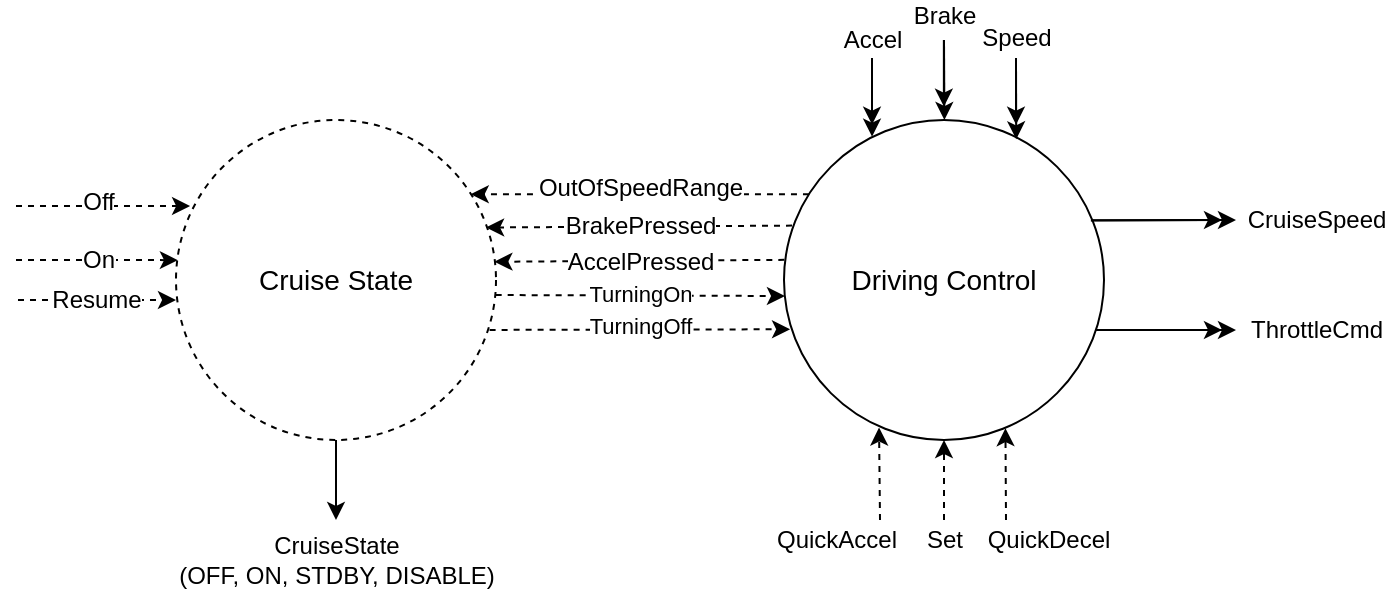 <mxfile version="13.0.3" type="device"><diagram id="xCBsi5gH17o_qsEy8k9m" name="Page-1"><mxGraphModel dx="622" dy="386" grid="0" gridSize="10" guides="1" tooltips="1" connect="1" arrows="1" fold="1" page="1" pageScale="1" pageWidth="1654" pageHeight="1169" math="0" shadow="0"><root><mxCell id="0"/><mxCell id="1" parent="0"/><mxCell id="5xEWd3McZoz8Aa_qshaV-1" value="Driving Control" style="ellipse;whiteSpace=wrap;html=1;aspect=fixed;fontSize=14;" parent="1" vertex="1"><mxGeometry x="524" y="110" width="160" height="160" as="geometry"/></mxCell><mxCell id="5xEWd3McZoz8Aa_qshaV-2" value="Cruise State" style="ellipse;whiteSpace=wrap;html=1;aspect=fixed;dashed=1;fontSize=14;" parent="1" vertex="1"><mxGeometry x="220" y="110" width="160" height="160" as="geometry"/></mxCell><mxCell id="5xEWd3McZoz8Aa_qshaV-3" value="&lt;font style=&quot;font-size: 12px&quot;&gt;On&lt;/font&gt;" style="endArrow=classic;html=1;entryX=0.006;entryY=0.438;entryDx=0;entryDy=0;entryPerimeter=0;dashed=1;" parent="1" target="5xEWd3McZoz8Aa_qshaV-2" edge="1"><mxGeometry width="50" height="50" relative="1" as="geometry"><mxPoint x="140" y="180" as="sourcePoint"/><mxPoint x="217" y="180" as="targetPoint"/><Array as="points"><mxPoint x="184" y="180"/></Array></mxGeometry></mxCell><mxCell id="5xEWd3McZoz8Aa_qshaV-4" value="" style="endArrow=classic;html=1;entryX=0.044;entryY=0.269;entryDx=0;entryDy=0;entryPerimeter=0;dashed=1;" parent="1" target="5xEWd3McZoz8Aa_qshaV-2" edge="1"><mxGeometry width="50" height="50" relative="1" as="geometry"><mxPoint x="140" y="153" as="sourcePoint"/><mxPoint x="580" y="390" as="targetPoint"/></mxGeometry></mxCell><mxCell id="5xEWd3McZoz8Aa_qshaV-5" value="Off" style="text;html=1;align=center;verticalAlign=middle;resizable=0;points=[];labelBackgroundColor=#ffffff;" parent="5xEWd3McZoz8Aa_qshaV-4" vertex="1" connectable="0"><mxGeometry x="-0.373" y="2" relative="1" as="geometry"><mxPoint x="13" as="offset"/></mxGeometry></mxCell><mxCell id="5xEWd3McZoz8Aa_qshaV-6" value="&lt;font style=&quot;font-size: 12px&quot;&gt;Resume&lt;/font&gt;" style="endArrow=classic;html=1;entryX=0.044;entryY=0.269;entryDx=0;entryDy=0;entryPerimeter=0;dashed=1;" parent="1" edge="1"><mxGeometry width="50" height="50" relative="1" as="geometry"><mxPoint x="141" y="200" as="sourcePoint"/><mxPoint x="220.0" y="200.04" as="targetPoint"/></mxGeometry></mxCell><mxCell id="5xEWd3McZoz8Aa_qshaV-8" value="&lt;font style=&quot;font-size: 12px&quot;&gt;Set&lt;/font&gt;" style="endArrow=classic;html=1;entryX=0.5;entryY=1;entryDx=0;entryDy=0;dashed=1;" parent="1" target="5xEWd3McZoz8Aa_qshaV-1" edge="1"><mxGeometry x="-1" y="-10" width="50" height="50" relative="1" as="geometry"><mxPoint x="604" y="310" as="sourcePoint"/><mxPoint x="621.04" y="400.04" as="targetPoint"/><mxPoint x="-10" y="10" as="offset"/></mxGeometry></mxCell><mxCell id="5xEWd3McZoz8Aa_qshaV-9" value="&lt;font style=&quot;font-size: 12px&quot;&gt;QuickAccel&lt;/font&gt;" style="endArrow=classic;html=1;entryX=0.297;entryY=0.961;entryDx=0;entryDy=0;entryPerimeter=0;dashed=1;" parent="1" target="5xEWd3McZoz8Aa_qshaV-1" edge="1"><mxGeometry x="-1" y="24" width="50" height="50" relative="1" as="geometry"><mxPoint x="572" y="310" as="sourcePoint"/><mxPoint x="641.04" y="310.04" as="targetPoint"/><mxPoint x="2" y="10" as="offset"/></mxGeometry></mxCell><mxCell id="5xEWd3McZoz8Aa_qshaV-10" value="&lt;font style=&quot;font-size: 12px&quot;&gt;QuickDecel&lt;/font&gt;" style="endArrow=classic;html=1;entryX=0.692;entryY=0.963;entryDx=0;entryDy=0;entryPerimeter=0;dashed=1;" parent="1" target="5xEWd3McZoz8Aa_qshaV-1" edge="1"><mxGeometry x="-1" y="-23" width="50" height="50" relative="1" as="geometry"><mxPoint x="635" y="310" as="sourcePoint"/><mxPoint x="629" y="267" as="targetPoint"/><mxPoint x="-2" y="10" as="offset"/></mxGeometry></mxCell><mxCell id="5xEWd3McZoz8Aa_qshaV-12" value="&lt;font style=&quot;font-size: 12px&quot;&gt;Accel&lt;/font&gt;" style="endArrow=classic;html=1;entryX=0.275;entryY=0.052;entryDx=0;entryDy=0;entryPerimeter=0;" parent="1" target="5xEWd3McZoz8Aa_qshaV-1" edge="1"><mxGeometry x="-1" y="10" width="50" height="50" relative="1" as="geometry"><mxPoint x="568" y="80" as="sourcePoint"/><mxPoint x="684" y="180" as="targetPoint"/><mxPoint x="-10" y="-10" as="offset"/></mxGeometry></mxCell><mxCell id="Z60cDOZgIvQwQBdGZyk1-1" value="&lt;font style=&quot;font-size: 12px&quot;&gt;Brake&lt;/font&gt;" style="endArrow=classic;html=1;entryX=0;entryY=0;entryDx=0;entryDy=0;" parent="1" edge="1"><mxGeometry x="-1" y="12" width="50" height="50" relative="1" as="geometry"><mxPoint x="604" y="70" as="sourcePoint"/><mxPoint x="604.211" y="110.001" as="targetPoint"/><mxPoint x="-12" y="-12" as="offset"/></mxGeometry></mxCell><mxCell id="Z60cDOZgIvQwQBdGZyk1-2" value="&lt;font style=&quot;font-size: 12px&quot;&gt;Speed&lt;/font&gt;" style="endArrow=classic;html=1;entryX=0.432;entryY=-0.002;entryDx=0;entryDy=0;entryPerimeter=0;" parent="1" edge="1"><mxGeometry x="-1" y="11" width="50" height="50" relative="1" as="geometry"><mxPoint x="640" y="80" as="sourcePoint"/><mxPoint x="640.12" y="119.68" as="targetPoint"/><mxPoint x="-11" y="-11" as="offset"/></mxGeometry></mxCell><mxCell id="Z60cDOZgIvQwQBdGZyk1-3" value="" style="endArrow=classic;html=1;exitX=0.5;exitY=1;exitDx=0;exitDy=0;" parent="1" source="5xEWd3McZoz8Aa_qshaV-2" edge="1"><mxGeometry width="50" height="50" relative="1" as="geometry"><mxPoint x="300" y="330" as="sourcePoint"/><mxPoint x="300" y="310" as="targetPoint"/></mxGeometry></mxCell><mxCell id="Z60cDOZgIvQwQBdGZyk1-4" value="CruiseState&lt;br&gt;(OFF, ON, STDBY, DISABLE)" style="text;html=1;align=center;verticalAlign=middle;resizable=0;points=[];labelBackgroundColor=#ffffff;" parent="Z60cDOZgIvQwQBdGZyk1-3" vertex="1" connectable="0"><mxGeometry x="-0.475" y="1" relative="1" as="geometry"><mxPoint x="-1" y="49.17" as="offset"/></mxGeometry></mxCell><mxCell id="Z60cDOZgIvQwQBdGZyk1-8" value="" style="endArrow=classic;html=1;entryX=0.995;entryY=0.443;entryDx=0;entryDy=0;entryPerimeter=0;exitX=0.001;exitY=0.437;exitDx=0;exitDy=0;exitPerimeter=0;dashed=1;" parent="1" source="5xEWd3McZoz8Aa_qshaV-1" target="5xEWd3McZoz8Aa_qshaV-2" edge="1"><mxGeometry width="50" height="50" relative="1" as="geometry"><mxPoint x="523" y="178" as="sourcePoint"/><mxPoint x="410" y="260" as="targetPoint"/></mxGeometry></mxCell><mxCell id="Z60cDOZgIvQwQBdGZyk1-9" value="AccelPressed" style="text;html=1;align=center;verticalAlign=middle;resizable=0;points=[];labelBackgroundColor=#ffffff;" parent="Z60cDOZgIvQwQBdGZyk1-8" vertex="1" connectable="0"><mxGeometry x="0.358" y="-2" relative="1" as="geometry"><mxPoint x="25.81" y="2.43" as="offset"/></mxGeometry></mxCell><mxCell id="Z60cDOZgIvQwQBdGZyk1-10" value="" style="endArrow=classic;html=1;entryX=0.969;entryY=0.336;entryDx=0;entryDy=0;entryPerimeter=0;exitX=0.025;exitY=0.33;exitDx=0;exitDy=0;exitPerimeter=0;dashed=1;" parent="1" source="5xEWd3McZoz8Aa_qshaV-1" target="5xEWd3McZoz8Aa_qshaV-2" edge="1"><mxGeometry width="50" height="50" relative="1" as="geometry"><mxPoint x="536" y="140" as="sourcePoint"/><mxPoint x="360.0" y="140.0" as="targetPoint"/></mxGeometry></mxCell><mxCell id="Z60cDOZgIvQwQBdGZyk1-11" value="BrakePressed" style="text;html=1;align=center;verticalAlign=middle;resizable=0;points=[];labelBackgroundColor=#ffffff;" parent="Z60cDOZgIvQwQBdGZyk1-10" vertex="1" connectable="0"><mxGeometry x="0.358" y="-2" relative="1" as="geometry"><mxPoint x="28.15" y="1.55" as="offset"/></mxGeometry></mxCell><mxCell id="Z60cDOZgIvQwQBdGZyk1-12" value="" style="endArrow=classic;html=1;entryX=0.921;entryY=0.232;entryDx=0;entryDy=0;entryPerimeter=0;exitX=0.078;exitY=0.232;exitDx=0;exitDy=0;exitPerimeter=0;dashed=1;" parent="1" source="5xEWd3McZoz8Aa_qshaV-1" target="5xEWd3McZoz8Aa_qshaV-2" edge="1"><mxGeometry width="50" height="50" relative="1" as="geometry"><mxPoint x="543.04" y="140.0" as="sourcePoint"/><mxPoint x="360.96" y="140.4" as="targetPoint"/></mxGeometry></mxCell><mxCell id="Z60cDOZgIvQwQBdGZyk1-13" value="OutOfSpeedRange" style="text;html=1;align=center;verticalAlign=middle;resizable=0;points=[];labelBackgroundColor=#ffffff;" parent="Z60cDOZgIvQwQBdGZyk1-12" vertex="1" connectable="0"><mxGeometry x="0.358" y="-2" relative="1" as="geometry"><mxPoint x="30.69" y="-1.12" as="offset"/></mxGeometry></mxCell><mxCell id="Z60cDOZgIvQwQBdGZyk1-16" value="" style="endArrow=classic;html=1;exitX=0.959;exitY=0.314;exitDx=0;exitDy=0;exitPerimeter=0;" parent="1" source="5xEWd3McZoz8Aa_qshaV-1" edge="1"><mxGeometry width="50" height="50" relative="1" as="geometry"><mxPoint x="680" y="160" as="sourcePoint"/><mxPoint x="750" y="160" as="targetPoint"/></mxGeometry></mxCell><mxCell id="Z60cDOZgIvQwQBdGZyk1-17" value="CruiseSpeed" style="text;html=1;align=center;verticalAlign=middle;resizable=0;points=[];labelBackgroundColor=#ffffff;" parent="Z60cDOZgIvQwQBdGZyk1-16" vertex="1" connectable="0"><mxGeometry x="-0.323" y="1" relative="1" as="geometry"><mxPoint x="87.74" y="0.84" as="offset"/></mxGeometry></mxCell><mxCell id="Z60cDOZgIvQwQBdGZyk1-18" value="&lt;font style=&quot;font-size: 12px&quot;&gt;ThrottleCmd&lt;/font&gt;" style="endArrow=classic;html=1;" parent="1" edge="1"><mxGeometry x="1" y="40" width="50" height="50" relative="1" as="geometry"><mxPoint x="680" y="215" as="sourcePoint"/><mxPoint x="750" y="215" as="targetPoint"/><mxPoint x="40" y="40" as="offset"/></mxGeometry></mxCell><mxCell id="Z60cDOZgIvQwQBdGZyk1-20" value="" style="endArrow=classic;html=1;entryX=0.275;entryY=0.052;entryDx=0;entryDy=0;entryPerimeter=0;" parent="1" edge="1"><mxGeometry x="-1" y="10" width="50" height="50" relative="1" as="geometry"><mxPoint x="568" y="79" as="sourcePoint"/><mxPoint x="568" y="112.32" as="targetPoint"/><mxPoint x="-10" y="-10" as="offset"/></mxGeometry></mxCell><mxCell id="Z60cDOZgIvQwQBdGZyk1-21" value="" style="endArrow=classic;html=1;entryX=0.275;entryY=0.052;entryDx=0;entryDy=0;entryPerimeter=0;" parent="1" edge="1"><mxGeometry x="-1" y="10" width="50" height="50" relative="1" as="geometry"><mxPoint x="603.93" y="70" as="sourcePoint"/><mxPoint x="603.93" y="103.32" as="targetPoint"/><mxPoint x="-10" y="-10" as="offset"/></mxGeometry></mxCell><mxCell id="Z60cDOZgIvQwQBdGZyk1-22" value="" style="endArrow=classic;html=1;entryX=0.275;entryY=0.052;entryDx=0;entryDy=0;entryPerimeter=0;" parent="1" edge="1"><mxGeometry x="-1" y="10" width="50" height="50" relative="1" as="geometry"><mxPoint x="640" y="79" as="sourcePoint"/><mxPoint x="640" y="112.32" as="targetPoint"/><mxPoint x="-10" y="-10" as="offset"/></mxGeometry></mxCell><mxCell id="Z60cDOZgIvQwQBdGZyk1-23" value="" style="endArrow=classic;html=1;" parent="1" edge="1"><mxGeometry x="1" y="40" width="50" height="50" relative="1" as="geometry"><mxPoint x="680" y="215" as="sourcePoint"/><mxPoint x="743" y="215" as="targetPoint"/><mxPoint x="40" y="40" as="offset"/></mxGeometry></mxCell><mxCell id="Z60cDOZgIvQwQBdGZyk1-24" value="" style="endArrow=classic;html=1;exitX=0.96;exitY=0.313;exitDx=0;exitDy=0;exitPerimeter=0;" parent="1" source="5xEWd3McZoz8Aa_qshaV-1" edge="1"><mxGeometry x="1" y="40" width="50" height="50" relative="1" as="geometry"><mxPoint x="680" y="160" as="sourcePoint"/><mxPoint x="743" y="160" as="targetPoint"/><mxPoint x="40" y="40" as="offset"/></mxGeometry></mxCell><mxCell id="H3GMpXuu16NlO-j1lKt8-1" value="" style="endArrow=classic;html=1;exitX=0.999;exitY=0.547;exitDx=0;exitDy=0;exitPerimeter=0;entryX=0.003;entryY=0.55;entryDx=0;entryDy=0;entryPerimeter=0;dashed=1;" parent="1" source="5xEWd3McZoz8Aa_qshaV-2" target="5xEWd3McZoz8Aa_qshaV-1" edge="1"><mxGeometry width="50" height="50" relative="1" as="geometry"><mxPoint x="478" y="269" as="sourcePoint"/><mxPoint x="528" y="219" as="targetPoint"/></mxGeometry></mxCell><mxCell id="H3GMpXuu16NlO-j1lKt8-3" value="TurningOn" style="edgeLabel;html=1;align=center;verticalAlign=middle;resizable=0;points=[];" parent="H3GMpXuu16NlO-j1lKt8-1" vertex="1" connectable="0"><mxGeometry x="0.37" y="1" relative="1" as="geometry"><mxPoint x="-27.04" y="0.15" as="offset"/></mxGeometry></mxCell><mxCell id="H3GMpXuu16NlO-j1lKt8-2" value="" style="endArrow=classic;html=1;entryX=0.019;entryY=0.654;entryDx=0;entryDy=0;entryPerimeter=0;exitX=0.98;exitY=0.656;exitDx=0;exitDy=0;exitPerimeter=0;dashed=1;" parent="1" source="5xEWd3McZoz8Aa_qshaV-2" target="5xEWd3McZoz8Aa_qshaV-1" edge="1"><mxGeometry width="50" height="50" relative="1" as="geometry"><mxPoint x="385" y="240" as="sourcePoint"/><mxPoint x="435" y="190" as="targetPoint"/></mxGeometry></mxCell><mxCell id="H3GMpXuu16NlO-j1lKt8-4" value="TurningOff" style="edgeLabel;html=1;align=center;verticalAlign=middle;resizable=0;points=[];" parent="H3GMpXuu16NlO-j1lKt8-2" vertex="1" connectable="0"><mxGeometry x="-0.067" relative="1" as="geometry"><mxPoint x="4.86" y="-1.81" as="offset"/></mxGeometry></mxCell></root></mxGraphModel></diagram></mxfile>